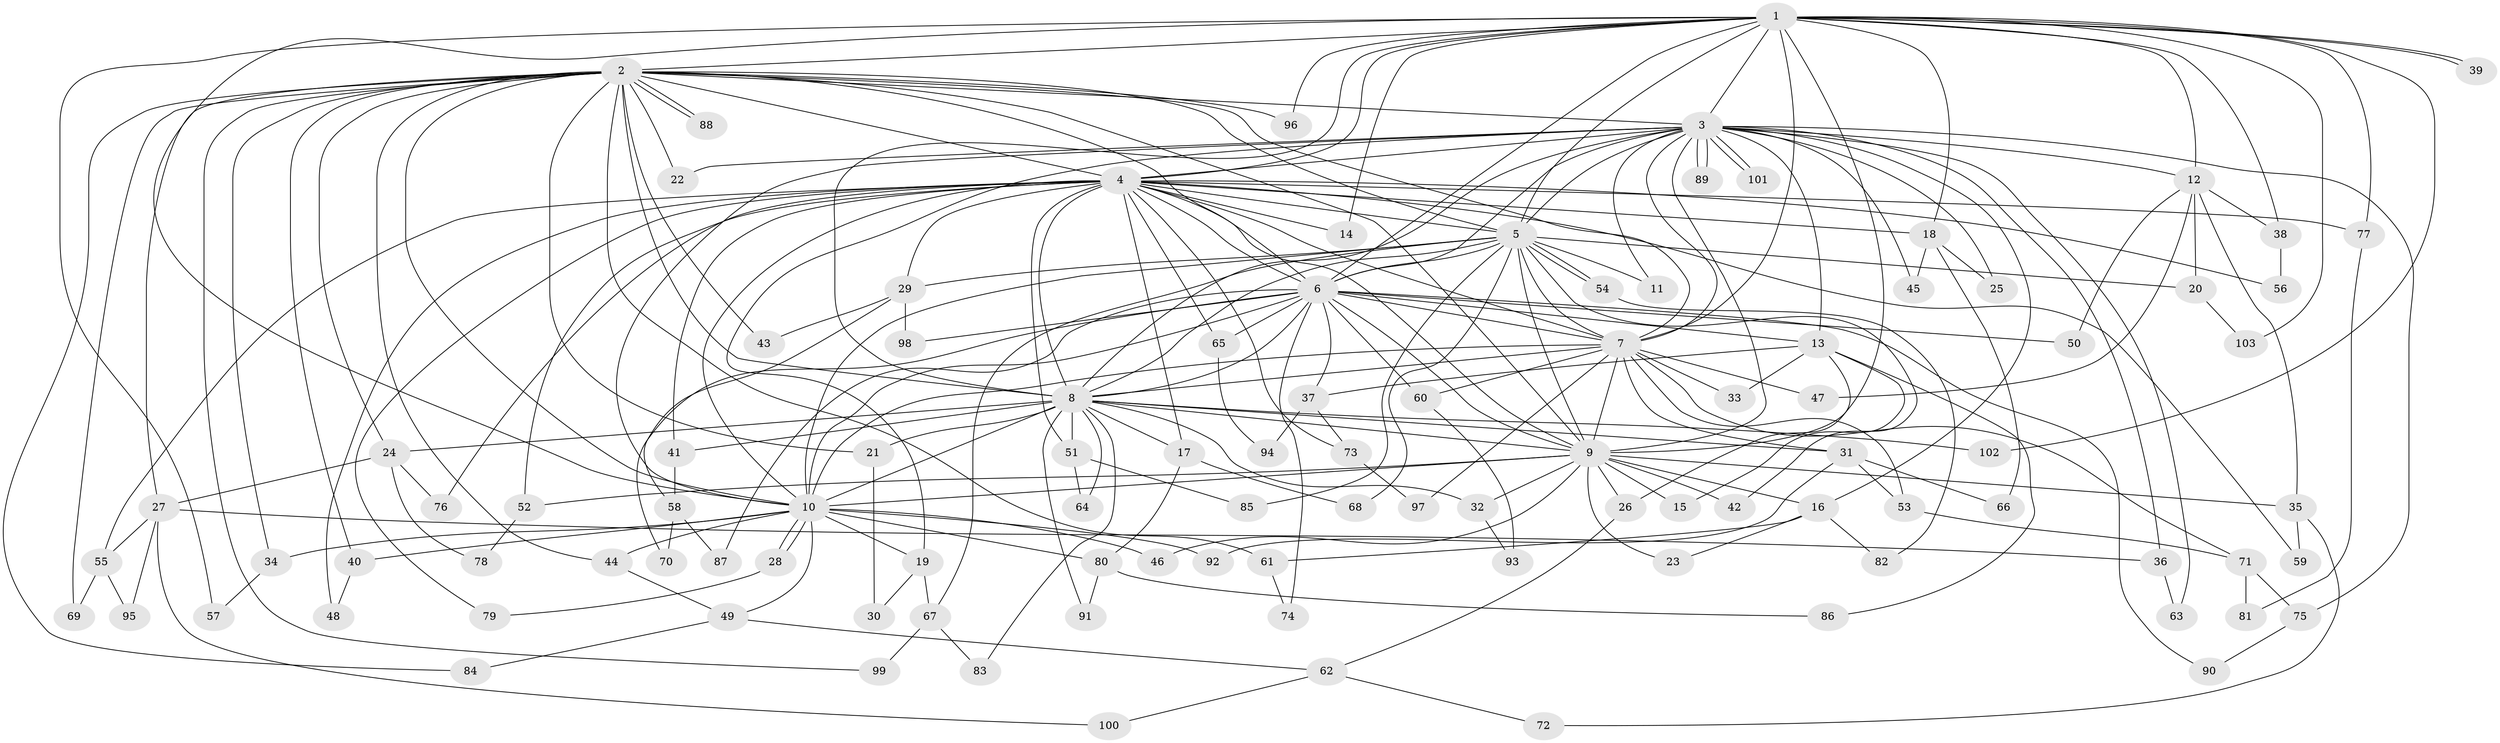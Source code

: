 // coarse degree distribution, {14: 0.024390243902439025, 33: 0.024390243902439025, 19: 0.024390243902439025, 13: 0.07317073170731707, 9: 0.024390243902439025, 1: 0.07317073170731707, 10: 0.024390243902439025, 2: 0.34146341463414637, 4: 0.21951219512195122, 3: 0.14634146341463414, 5: 0.024390243902439025}
// Generated by graph-tools (version 1.1) at 2025/17/03/04/25 18:17:25]
// undirected, 103 vertices, 231 edges
graph export_dot {
graph [start="1"]
  node [color=gray90,style=filled];
  1;
  2;
  3;
  4;
  5;
  6;
  7;
  8;
  9;
  10;
  11;
  12;
  13;
  14;
  15;
  16;
  17;
  18;
  19;
  20;
  21;
  22;
  23;
  24;
  25;
  26;
  27;
  28;
  29;
  30;
  31;
  32;
  33;
  34;
  35;
  36;
  37;
  38;
  39;
  40;
  41;
  42;
  43;
  44;
  45;
  46;
  47;
  48;
  49;
  50;
  51;
  52;
  53;
  54;
  55;
  56;
  57;
  58;
  59;
  60;
  61;
  62;
  63;
  64;
  65;
  66;
  67;
  68;
  69;
  70;
  71;
  72;
  73;
  74;
  75;
  76;
  77;
  78;
  79;
  80;
  81;
  82;
  83;
  84;
  85;
  86;
  87;
  88;
  89;
  90;
  91;
  92;
  93;
  94;
  95;
  96;
  97;
  98;
  99;
  100;
  101;
  102;
  103;
  1 -- 2;
  1 -- 3;
  1 -- 4;
  1 -- 5;
  1 -- 6;
  1 -- 7;
  1 -- 8;
  1 -- 9;
  1 -- 10;
  1 -- 12;
  1 -- 14;
  1 -- 18;
  1 -- 38;
  1 -- 39;
  1 -- 39;
  1 -- 57;
  1 -- 77;
  1 -- 96;
  1 -- 102;
  1 -- 103;
  2 -- 3;
  2 -- 4;
  2 -- 5;
  2 -- 6;
  2 -- 7;
  2 -- 8;
  2 -- 9;
  2 -- 10;
  2 -- 21;
  2 -- 22;
  2 -- 24;
  2 -- 27;
  2 -- 34;
  2 -- 40;
  2 -- 43;
  2 -- 44;
  2 -- 61;
  2 -- 69;
  2 -- 84;
  2 -- 88;
  2 -- 88;
  2 -- 96;
  2 -- 99;
  3 -- 4;
  3 -- 5;
  3 -- 6;
  3 -- 7;
  3 -- 8;
  3 -- 9;
  3 -- 10;
  3 -- 11;
  3 -- 12;
  3 -- 13;
  3 -- 16;
  3 -- 19;
  3 -- 22;
  3 -- 25;
  3 -- 36;
  3 -- 45;
  3 -- 63;
  3 -- 75;
  3 -- 89;
  3 -- 89;
  3 -- 101;
  3 -- 101;
  4 -- 5;
  4 -- 6;
  4 -- 7;
  4 -- 8;
  4 -- 9;
  4 -- 10;
  4 -- 14;
  4 -- 17;
  4 -- 18;
  4 -- 29;
  4 -- 41;
  4 -- 48;
  4 -- 51;
  4 -- 52;
  4 -- 55;
  4 -- 56;
  4 -- 59;
  4 -- 65;
  4 -- 73;
  4 -- 76;
  4 -- 77;
  4 -- 79;
  5 -- 6;
  5 -- 7;
  5 -- 8;
  5 -- 9;
  5 -- 10;
  5 -- 11;
  5 -- 20;
  5 -- 29;
  5 -- 42;
  5 -- 54;
  5 -- 54;
  5 -- 67;
  5 -- 68;
  5 -- 85;
  6 -- 7;
  6 -- 8;
  6 -- 9;
  6 -- 10;
  6 -- 13;
  6 -- 37;
  6 -- 50;
  6 -- 60;
  6 -- 65;
  6 -- 70;
  6 -- 74;
  6 -- 87;
  6 -- 90;
  6 -- 98;
  7 -- 8;
  7 -- 9;
  7 -- 10;
  7 -- 31;
  7 -- 33;
  7 -- 47;
  7 -- 53;
  7 -- 60;
  7 -- 71;
  7 -- 97;
  8 -- 9;
  8 -- 10;
  8 -- 17;
  8 -- 21;
  8 -- 24;
  8 -- 31;
  8 -- 32;
  8 -- 41;
  8 -- 51;
  8 -- 64;
  8 -- 83;
  8 -- 91;
  8 -- 102;
  9 -- 10;
  9 -- 15;
  9 -- 16;
  9 -- 23;
  9 -- 26;
  9 -- 32;
  9 -- 35;
  9 -- 42;
  9 -- 46;
  9 -- 52;
  10 -- 19;
  10 -- 28;
  10 -- 28;
  10 -- 34;
  10 -- 40;
  10 -- 44;
  10 -- 46;
  10 -- 49;
  10 -- 80;
  10 -- 92;
  12 -- 20;
  12 -- 35;
  12 -- 38;
  12 -- 47;
  12 -- 50;
  13 -- 15;
  13 -- 26;
  13 -- 33;
  13 -- 37;
  13 -- 86;
  16 -- 23;
  16 -- 61;
  16 -- 82;
  17 -- 68;
  17 -- 80;
  18 -- 25;
  18 -- 45;
  18 -- 66;
  19 -- 30;
  19 -- 67;
  20 -- 103;
  21 -- 30;
  24 -- 27;
  24 -- 76;
  24 -- 78;
  26 -- 62;
  27 -- 36;
  27 -- 55;
  27 -- 95;
  27 -- 100;
  28 -- 79;
  29 -- 43;
  29 -- 58;
  29 -- 98;
  31 -- 53;
  31 -- 66;
  31 -- 92;
  32 -- 93;
  34 -- 57;
  35 -- 59;
  35 -- 72;
  36 -- 63;
  37 -- 73;
  37 -- 94;
  38 -- 56;
  40 -- 48;
  41 -- 58;
  44 -- 49;
  49 -- 62;
  49 -- 84;
  51 -- 64;
  51 -- 85;
  52 -- 78;
  53 -- 71;
  54 -- 82;
  55 -- 69;
  55 -- 95;
  58 -- 70;
  58 -- 87;
  60 -- 93;
  61 -- 74;
  62 -- 72;
  62 -- 100;
  65 -- 94;
  67 -- 83;
  67 -- 99;
  71 -- 75;
  71 -- 81;
  73 -- 97;
  75 -- 90;
  77 -- 81;
  80 -- 86;
  80 -- 91;
}
